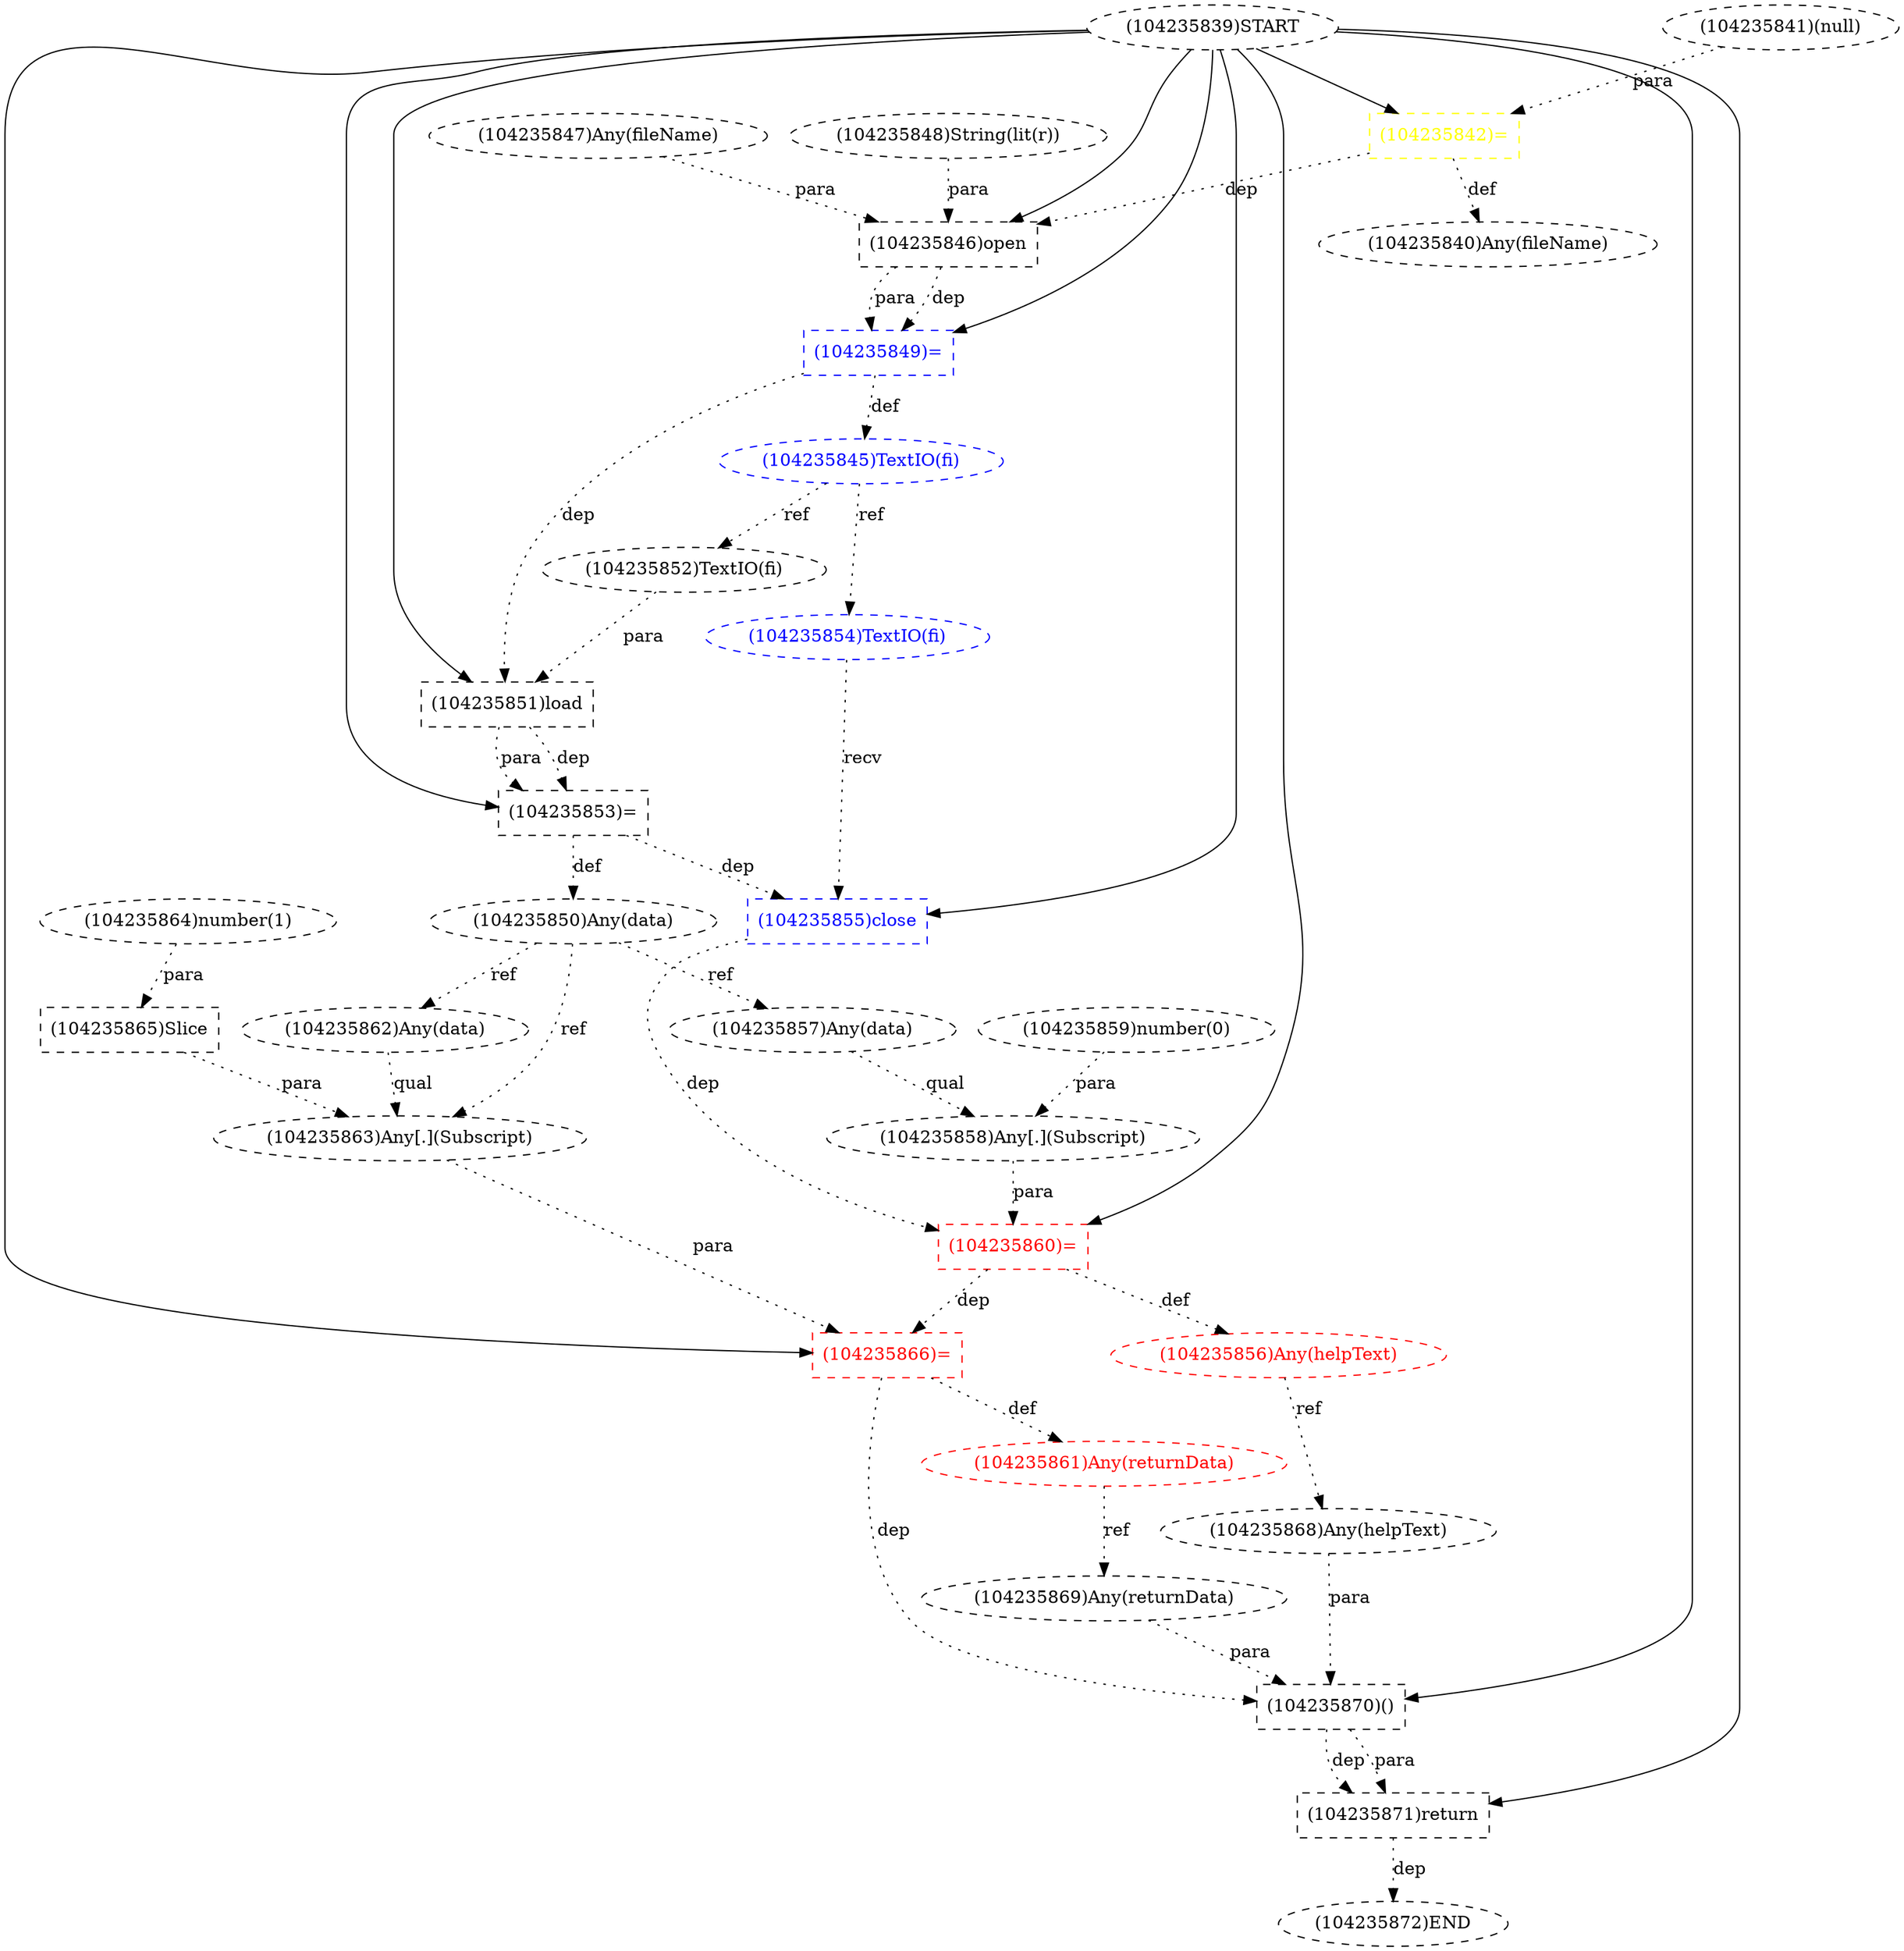 digraph G {
1 [label="(104235872)END" style=dashed]
2 [label="(104235839)START" style=dashed]
3 [label="(104235846)open" shape=box style=dashed color=black fontcolor=black]
4 [label="(104235859)number(0)" shape=ellipse style=dashed]
5 [label="(104235862)Any(data)" shape=ellipse style=dashed]
6 [label="(104235845)TextIO(fi)" shape=ellipse style=dashed color=blue fontcolor=blue]
7 [label="(104235854)TextIO(fi)" shape=ellipse style=dashed color=blue fontcolor=blue]
8 [label="(104235852)TextIO(fi)" shape=ellipse style=dashed]
9 [label="(104235869)Any(returnData)" shape=ellipse style=dashed]
10 [label="(104235847)Any(fileName)" shape=ellipse style=dashed]
11 [label="(104235865)Slice" shape=box style=dashed]
12 [label="(104235856)Any(helpText)" shape=ellipse style=dashed color=red fontcolor=red]
13 [label="(104235855)close" shape=box style=dashed color=blue fontcolor=blue]
14 [label="(104235868)Any(helpText)" shape=ellipse style=dashed]
15 [label="(104235863)Any[.](Subscript)" shape=ellipse style=dashed]
16 [label="(104235850)Any(data)" shape=ellipse style=dashed color=black fontcolor=black]
17 [label="(104235849)=" shape=box style=dashed color=blue fontcolor=blue]
18 [label="(104235858)Any[.](Subscript)" shape=ellipse style=dashed]
19 [label="(104235860)=" shape=box style=dashed color=red fontcolor=red]
20 [label="(104235866)=" shape=box style=dashed color=red fontcolor=red]
21 [label="(104235853)=" shape=box style=dashed color=black fontcolor=black]
22 [label="(104235851)load" shape=box style=dashed]
23 [label="(104235842)=" shape=box style=dashed color=yellow fontcolor=yellow]
24 [label="(104235848)String(lit(r))" shape=ellipse style=dashed color=black fontcolor=black]
25 [label="(104235864)number(1)" shape=ellipse style=dashed]
26 [label="(104235871)return" shape=box style=dashed]
27 [label="(104235857)Any(data)" shape=ellipse style=dashed]
28 [label="(104235861)Any(returnData)" shape=ellipse style=dashed color=red fontcolor=red]
29 [label="(104235841)(null)" shape=ellipse style=dashed]
30 [label="(104235870)()" shape=box style=dashed]
31 [label="(104235840)Any(fileName)" shape=ellipse style=dashed]
26 -> 1 [label="dep" style=dotted];
2 -> 3 [label="" style=solid];
10 -> 3 [label="para" style=dotted];
24 -> 3 [label="para" style=dotted];
23 -> 3 [label="dep" style=dotted];
16 -> 5 [label="ref" style=dotted];
17 -> 6 [label="def" style=dotted];
6 -> 7 [label="ref" style=dotted];
6 -> 8 [label="ref" style=dotted];
28 -> 9 [label="ref" style=dotted];
25 -> 11 [label="para" style=dotted];
19 -> 12 [label="def" style=dotted];
2 -> 13 [label="" style=solid];
7 -> 13 [label="recv" style=dotted];
21 -> 13 [label="dep" style=dotted];
12 -> 14 [label="ref" style=dotted];
5 -> 15 [label="qual" style=dotted];
11 -> 15 [label="para" style=dotted];
16 -> 15 [label="ref" style=dotted];
21 -> 16 [label="def" style=dotted];
2 -> 17 [label="" style=solid];
3 -> 17 [label="dep" style=dotted];
3 -> 17 [label="para" style=dotted];
27 -> 18 [label="qual" style=dotted];
4 -> 18 [label="para" style=dotted];
2 -> 19 [label="" style=solid];
18 -> 19 [label="para" style=dotted];
13 -> 19 [label="dep" style=dotted];
2 -> 20 [label="" style=solid];
15 -> 20 [label="para" style=dotted];
19 -> 20 [label="dep" style=dotted];
2 -> 21 [label="" style=solid];
22 -> 21 [label="dep" style=dotted];
22 -> 21 [label="para" style=dotted];
2 -> 22 [label="" style=solid];
8 -> 22 [label="para" style=dotted];
17 -> 22 [label="dep" style=dotted];
2 -> 23 [label="" style=solid];
29 -> 23 [label="para" style=dotted];
2 -> 26 [label="" style=solid];
30 -> 26 [label="dep" style=dotted];
30 -> 26 [label="para" style=dotted];
16 -> 27 [label="ref" style=dotted];
20 -> 28 [label="def" style=dotted];
2 -> 30 [label="" style=solid];
14 -> 30 [label="para" style=dotted];
9 -> 30 [label="para" style=dotted];
20 -> 30 [label="dep" style=dotted];
23 -> 31 [label="def" style=dotted];
}